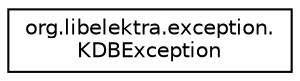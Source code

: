 digraph "Graphical Class Hierarchy"
{
 // LATEX_PDF_SIZE
  edge [fontname="Helvetica",fontsize="10",labelfontname="Helvetica",labelfontsize="10"];
  node [fontname="Helvetica",fontsize="10",shape=record];
  rankdir="LR";
  Node0 [label="org.libelektra.exception.\lKDBException",height=0.2,width=0.4,color="black", fillcolor="white", style="filled",URL="$classorg_1_1libelektra_1_1exception_1_1KDBException.html",tooltip="This exception wraps Elektra errors into the corresponding Java Exceptions."];
}
